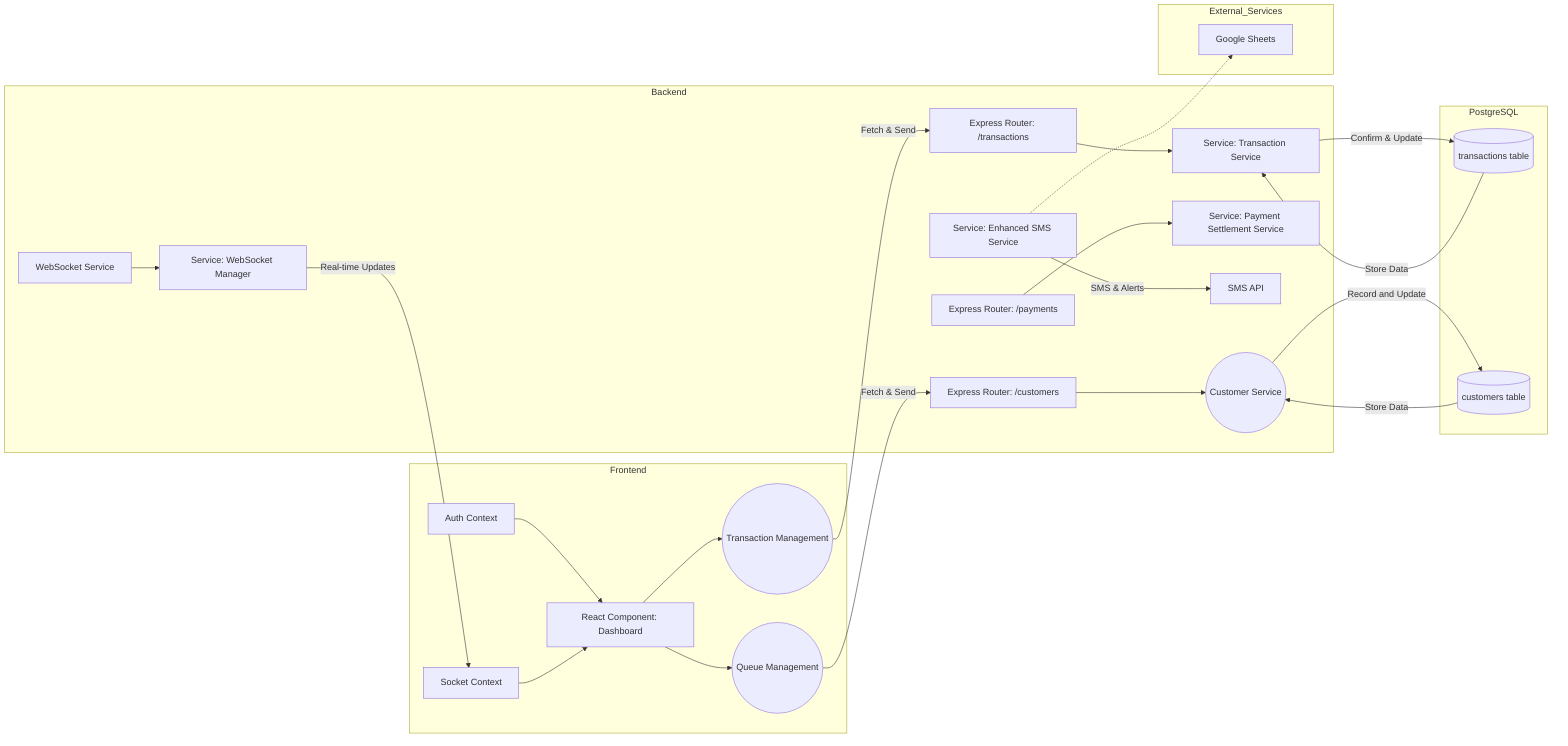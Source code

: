 graph LR
    subgraph Frontend
        A[React Component: Dashboard] --> B((Transaction Management))
        A --> C((Queue Management))
        D[Auth Context] --> A
        E[Socket Context] --> A
    end

    subgraph Backend
        F[Express Router: /transactions] --> G[Service: Transaction Service]
        H[Express Router: /payments] --> I[Service: Payment Settlement Service]
        J[WebSocket Service] --> K[Service: WebSocket Manager]
        L[Service: Enhanced SMS Service] --> |SMS & Alerts| M
        O[Express Router: /customers] --> N((Customer Service))
    end

    subgraph PostgreSQL
        P[(transactions table)] --> |Store Data| G
        Q[(customers table)] --> |Store Data| N
    end

    subgraph External_Services
        M[SMS API]
        R[Google Sheets API]
    end

    B --> |Fetch & Send| F
    C --> |Fetch & Send| O
    G --> |Confirm & Update| P
    N --> |Record and Update| Q
    L -.-> R[Google Sheets]
    K --> |Real-time Updates| E